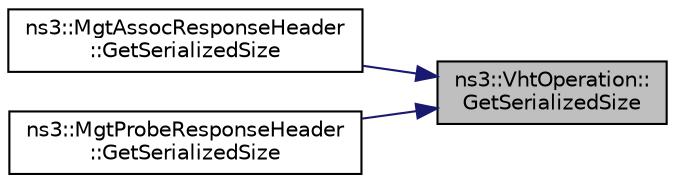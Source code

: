 digraph "ns3::VhtOperation::GetSerializedSize"
{
 // LATEX_PDF_SIZE
  edge [fontname="Helvetica",fontsize="10",labelfontname="Helvetica",labelfontsize="10"];
  node [fontname="Helvetica",fontsize="10",shape=record];
  rankdir="RL";
  Node1 [label="ns3::VhtOperation::\lGetSerializedSize",height=0.2,width=0.4,color="black", fillcolor="grey75", style="filled", fontcolor="black",tooltip=" "];
  Node1 -> Node2 [dir="back",color="midnightblue",fontsize="10",style="solid",fontname="Helvetica"];
  Node2 [label="ns3::MgtAssocResponseHeader\l::GetSerializedSize",height=0.2,width=0.4,color="black", fillcolor="white", style="filled",URL="$classns3_1_1_mgt_assoc_response_header.html#a5e89f2a2f4de5bf66291e26e882d5400",tooltip=" "];
  Node1 -> Node3 [dir="back",color="midnightblue",fontsize="10",style="solid",fontname="Helvetica"];
  Node3 [label="ns3::MgtProbeResponseHeader\l::GetSerializedSize",height=0.2,width=0.4,color="black", fillcolor="white", style="filled",URL="$classns3_1_1_mgt_probe_response_header.html#ab5e4c638c35be8e8d0670cfa03cd20ec",tooltip=" "];
}
